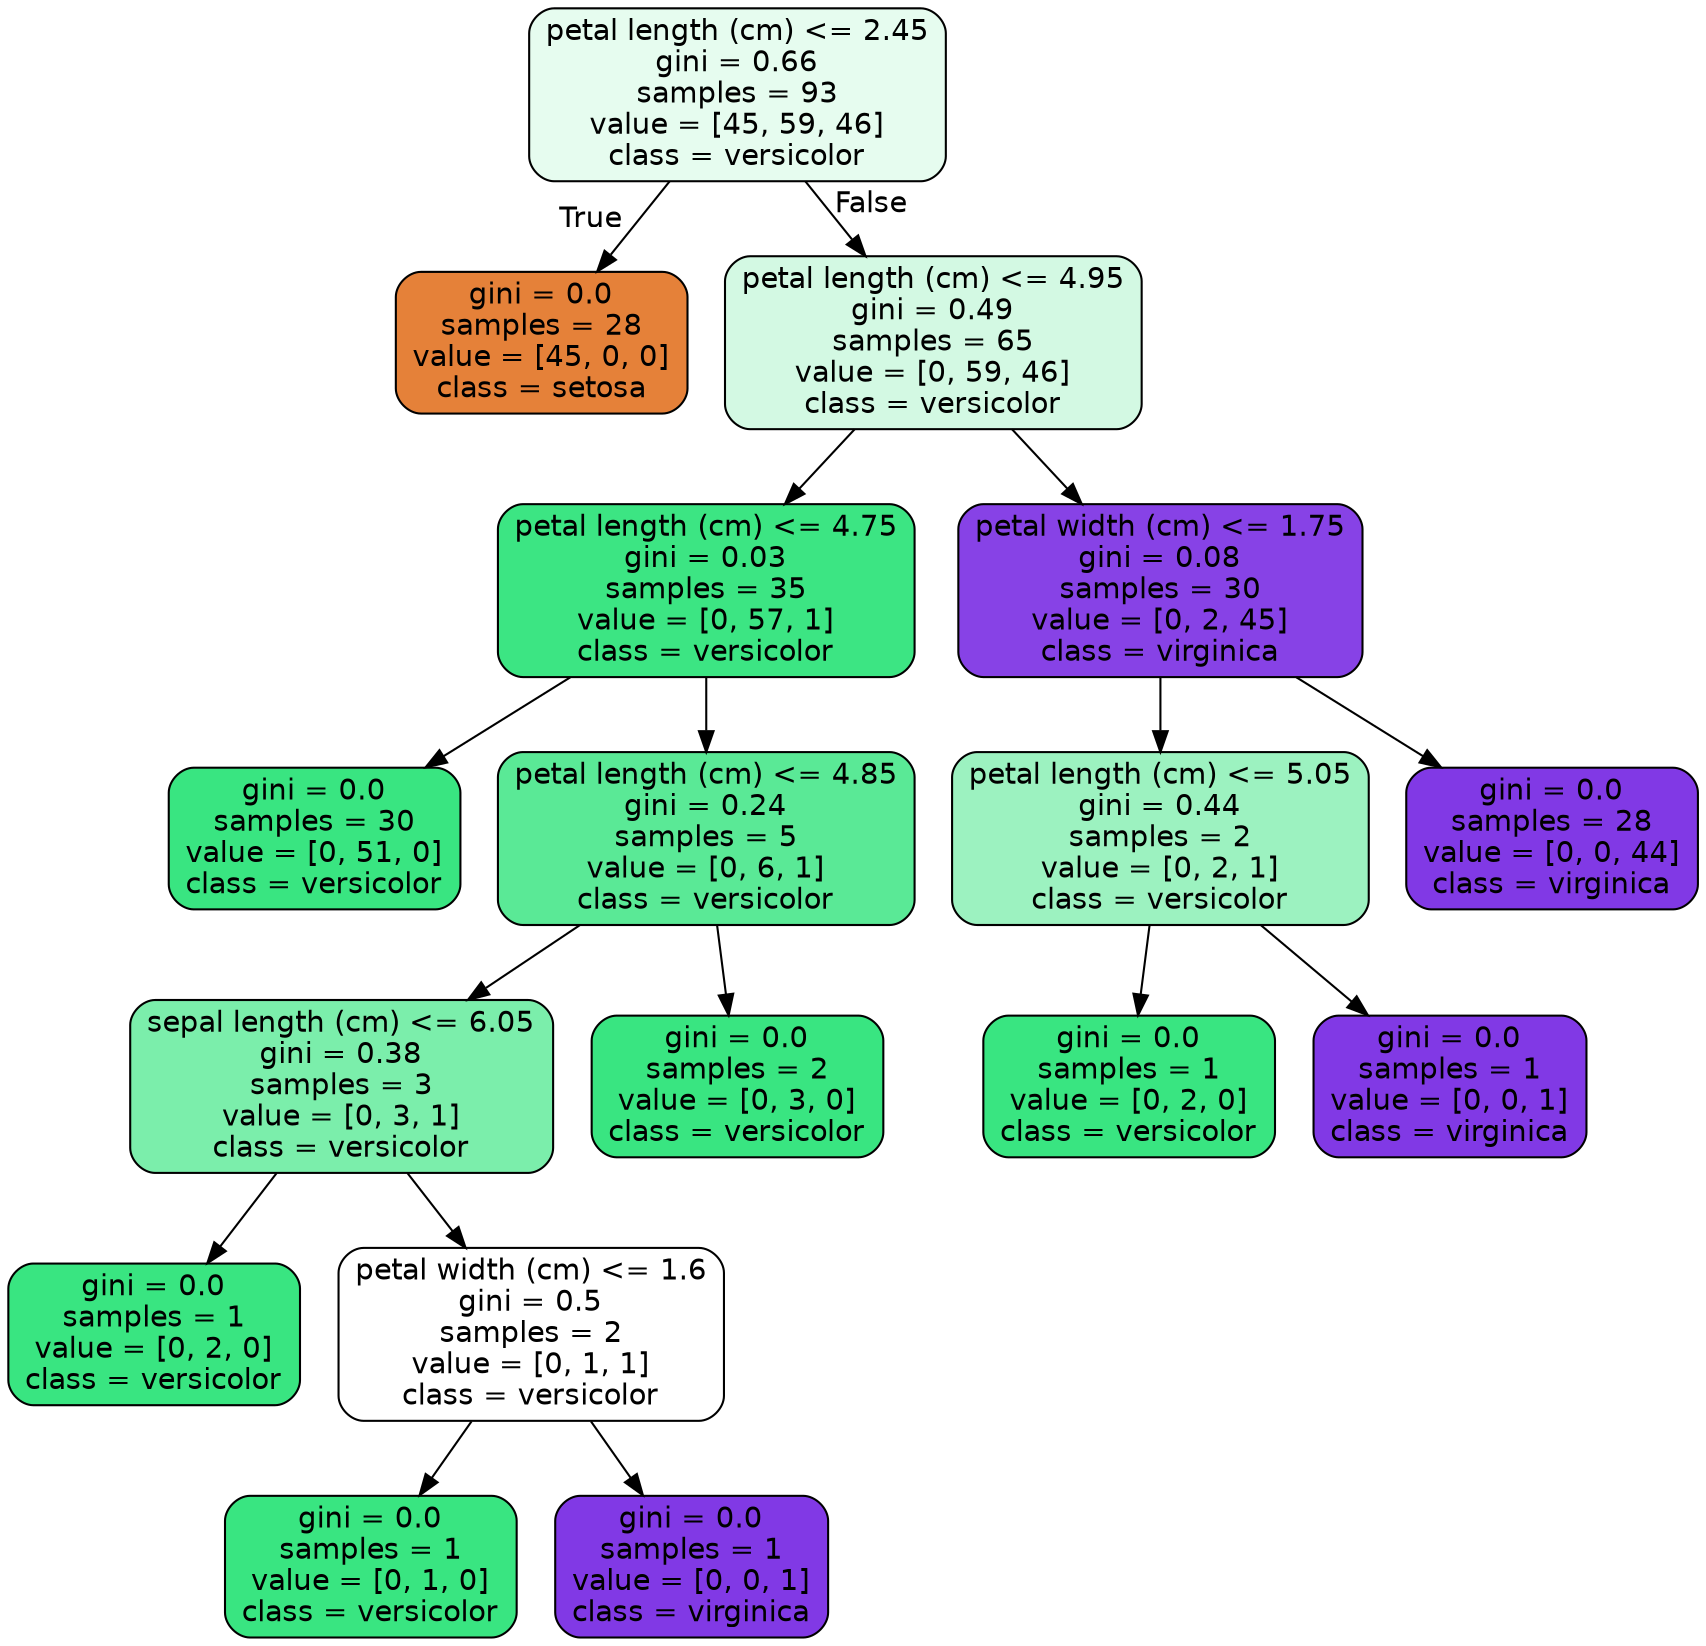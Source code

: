 digraph Tree {
node [shape=box, style="filled, rounded", color="black", fontname=helvetica] ;
edge [fontname=helvetica] ;
0 [label="petal length (cm) <= 2.45\ngini = 0.66\nsamples = 93\nvalue = [45, 59, 46]\nclass = versicolor", fillcolor="#e6fcef"] ;
1 [label="gini = 0.0\nsamples = 28\nvalue = [45, 0, 0]\nclass = setosa", fillcolor="#e58139"] ;
0 -> 1 [labeldistance=2.5, labelangle=45, headlabel="True"] ;
2 [label="petal length (cm) <= 4.95\ngini = 0.49\nsamples = 65\nvalue = [0, 59, 46]\nclass = versicolor", fillcolor="#d3f9e3"] ;
0 -> 2 [labeldistance=2.5, labelangle=-45, headlabel="False"] ;
3 [label="petal length (cm) <= 4.75\ngini = 0.03\nsamples = 35\nvalue = [0, 57, 1]\nclass = versicolor", fillcolor="#3ce583"] ;
2 -> 3 ;
4 [label="gini = 0.0\nsamples = 30\nvalue = [0, 51, 0]\nclass = versicolor", fillcolor="#39e581"] ;
3 -> 4 ;
5 [label="petal length (cm) <= 4.85\ngini = 0.24\nsamples = 5\nvalue = [0, 6, 1]\nclass = versicolor", fillcolor="#5ae996"] ;
3 -> 5 ;
6 [label="sepal length (cm) <= 6.05\ngini = 0.38\nsamples = 3\nvalue = [0, 3, 1]\nclass = versicolor", fillcolor="#7beeab"] ;
5 -> 6 ;
7 [label="gini = 0.0\nsamples = 1\nvalue = [0, 2, 0]\nclass = versicolor", fillcolor="#39e581"] ;
6 -> 7 ;
8 [label="petal width (cm) <= 1.6\ngini = 0.5\nsamples = 2\nvalue = [0, 1, 1]\nclass = versicolor", fillcolor="#ffffff"] ;
6 -> 8 ;
9 [label="gini = 0.0\nsamples = 1\nvalue = [0, 1, 0]\nclass = versicolor", fillcolor="#39e581"] ;
8 -> 9 ;
10 [label="gini = 0.0\nsamples = 1\nvalue = [0, 0, 1]\nclass = virginica", fillcolor="#8139e5"] ;
8 -> 10 ;
11 [label="gini = 0.0\nsamples = 2\nvalue = [0, 3, 0]\nclass = versicolor", fillcolor="#39e581"] ;
5 -> 11 ;
12 [label="petal width (cm) <= 1.75\ngini = 0.08\nsamples = 30\nvalue = [0, 2, 45]\nclass = virginica", fillcolor="#8742e6"] ;
2 -> 12 ;
13 [label="petal length (cm) <= 5.05\ngini = 0.44\nsamples = 2\nvalue = [0, 2, 1]\nclass = versicolor", fillcolor="#9cf2c0"] ;
12 -> 13 ;
14 [label="gini = 0.0\nsamples = 1\nvalue = [0, 2, 0]\nclass = versicolor", fillcolor="#39e581"] ;
13 -> 14 ;
15 [label="gini = 0.0\nsamples = 1\nvalue = [0, 0, 1]\nclass = virginica", fillcolor="#8139e5"] ;
13 -> 15 ;
16 [label="gini = 0.0\nsamples = 28\nvalue = [0, 0, 44]\nclass = virginica", fillcolor="#8139e5"] ;
12 -> 16 ;
}